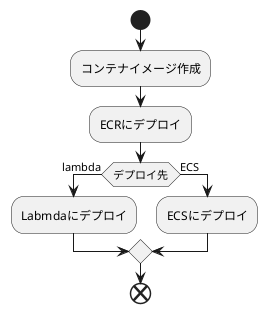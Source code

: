 @startuml
start
:コンテナイメージ作成;
:ECRにデプロイ;
if (デプロイ先) then (lambda)
  :Labmdaにデプロイ;
else (ECS)
  :ECSにデプロイ;
endif
end
@enduml
